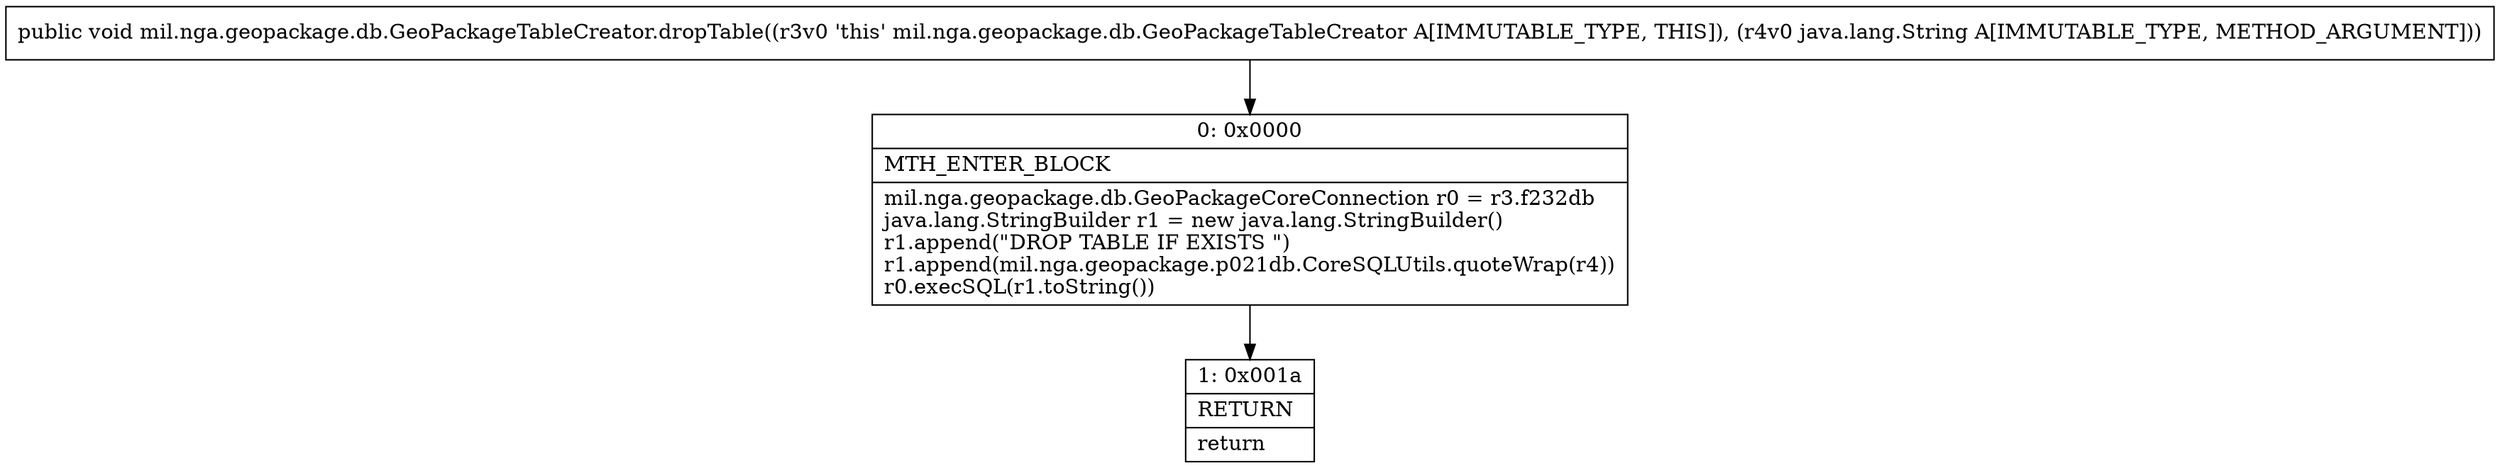 digraph "CFG formil.nga.geopackage.db.GeoPackageTableCreator.dropTable(Ljava\/lang\/String;)V" {
Node_0 [shape=record,label="{0\:\ 0x0000|MTH_ENTER_BLOCK\l|mil.nga.geopackage.db.GeoPackageCoreConnection r0 = r3.f232db\ljava.lang.StringBuilder r1 = new java.lang.StringBuilder()\lr1.append(\"DROP TABLE IF EXISTS \")\lr1.append(mil.nga.geopackage.p021db.CoreSQLUtils.quoteWrap(r4))\lr0.execSQL(r1.toString())\l}"];
Node_1 [shape=record,label="{1\:\ 0x001a|RETURN\l|return\l}"];
MethodNode[shape=record,label="{public void mil.nga.geopackage.db.GeoPackageTableCreator.dropTable((r3v0 'this' mil.nga.geopackage.db.GeoPackageTableCreator A[IMMUTABLE_TYPE, THIS]), (r4v0 java.lang.String A[IMMUTABLE_TYPE, METHOD_ARGUMENT])) }"];
MethodNode -> Node_0;
Node_0 -> Node_1;
}

